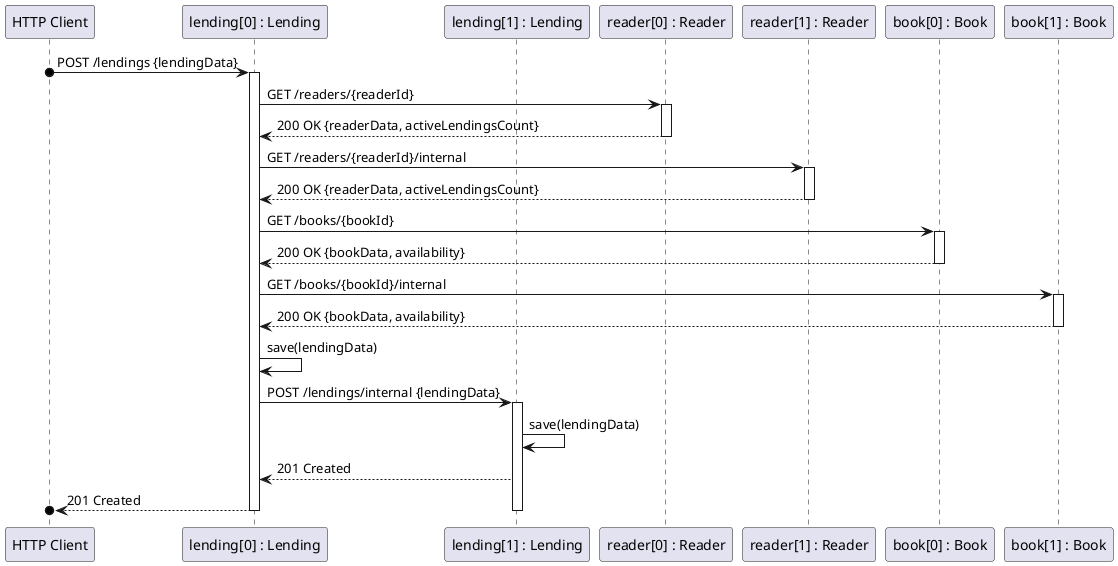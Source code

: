 @startuml
participant "HTTP Client" as client
participant "lending[0] : Lending" as lending0
participant "lending[1] : Lending" as lending1
participant "reader[0] : Reader" as reader0
participant "reader[1] : Reader" as reader1
participant "book[0] : Book" as book0
participant "book[1] : Book" as book1

' O cliente faz uma requisição para criar um novo empréstimo
client o-> lending0: POST /lendings {lendingData}
activate lending0

' Lending Service consulta a primeira instância do Reader Service
lending0 -> reader0: GET /readers/{readerId}
activate reader0
reader0 --> lending0: 200 OK {readerData, activeLendingsCount}
deactivate reader0

' Lending Service consulta a segunda instância do Reader Service
lending0 -> reader1: GET /readers/{readerId}/internal
activate reader1
reader1 --> lending0: 200 OK {readerData, activeLendingsCount}
deactivate reader1

' Lending Service consulta a primeira instância do Book Service
lending0 -> book0: GET /books/{bookId}
activate book0
book0 --> lending0: 200 OK {bookData, availability}
deactivate book0

' Lending Service consulta a segunda instância do Book Service
lending0 -> book1: GET /books/{bookId}/internal
activate book1
book1 --> lending0: 200 OK {bookData, availability}
deactivate book1

' Lending Service cria o empréstimo após todas as verificações
lending0 -> lending0: save(lendingData)

' Replicação do empréstimo para a segunda instância do Lending Service
lending0 -> lending1: POST /lendings/internal {lendingData}
activate lending1
lending1 -> lending1: save(lendingData)
lending1 --> lending0: 201 Created
lending0 -->o client: 201 Created


deactivate lending1

deactivate lending0
@enduml
